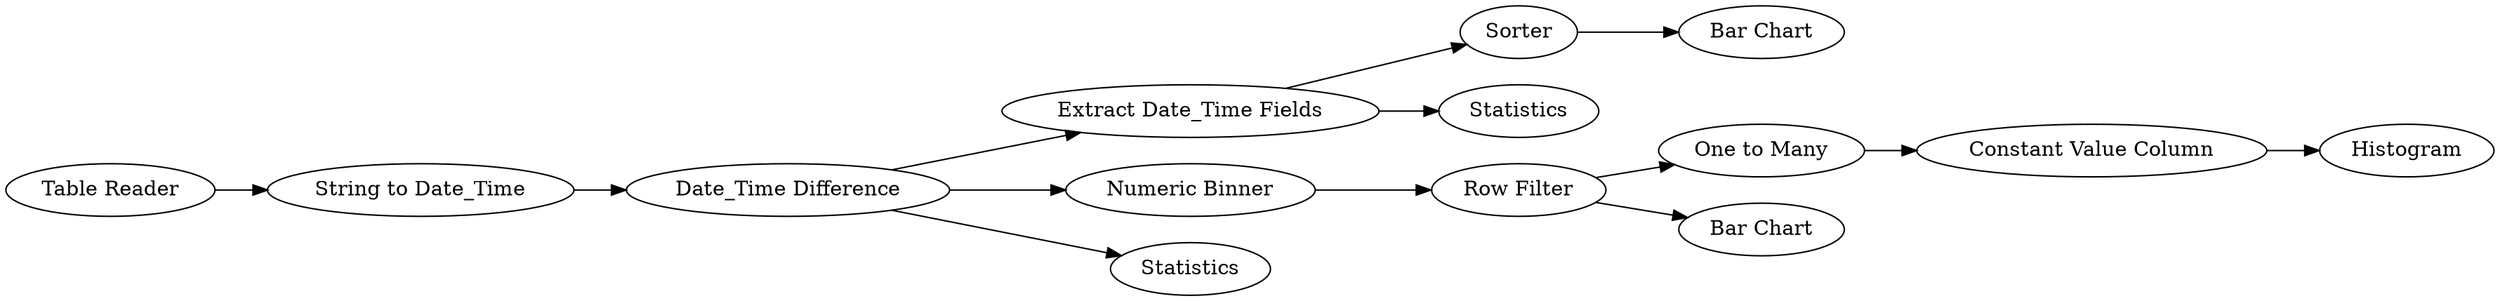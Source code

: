 digraph {
	13 -> 10
	15 -> 14
	4 -> 15
	3 -> 7
	3 -> 4
	3 -> 16
	10 -> 5
	9 -> 13
	9 -> 12
	1 -> 2
	2 -> 3
	4 -> 6
	7 -> 9
	5 [label=Histogram]
	16 [label=Statistics]
	13 [label="One to Many"]
	1 [label="Table Reader"]
	7 [label="Numeric Binner"]
	9 [label="Row Filter"]
	4 [label="Extract Date_Time Fields"]
	10 [label="Constant Value Column"]
	6 [label=Statistics]
	15 [label=Sorter]
	14 [label="Bar Chart"]
	3 [label="Date_Time Difference"]
	2 [label="String to Date_Time"]
	12 [label="Bar Chart"]
	rankdir=LR
}
